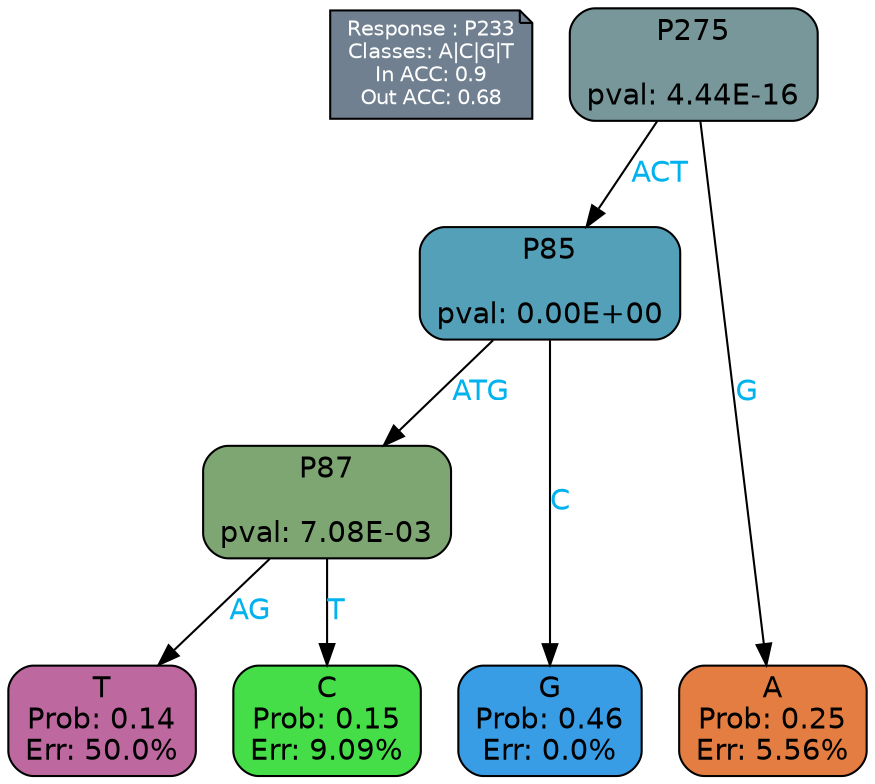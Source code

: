 digraph Tree {
node [shape=box, style="filled, rounded", color="black", fontname=helvetica] ;
graph [ranksep=equally, splines=polylines, bgcolor=transparent, dpi=600] ;
edge [fontname=helvetica] ;
LEGEND [label="Response : P233
Classes: A|C|G|T
In ACC: 0.9
Out ACC: 0.68
",shape=note,align=left,style=filled,fillcolor="slategray",fontcolor="white",fontsize=10];1 [label="P275

pval: 4.44E-16", fillcolor="#78979a"] ;
2 [label="P85

pval: 0.00E+00", fillcolor="#54a0b8"] ;
3 [label="P87

pval: 7.08E-03", fillcolor="#7ea672"] ;
4 [label="T
Prob: 0.14
Err: 50.0%", fillcolor="#bd69a0"] ;
5 [label="C
Prob: 0.15
Err: 9.09%", fillcolor="#45de48"] ;
6 [label="G
Prob: 0.46
Err: 0.0%", fillcolor="#399de5"] ;
7 [label="A
Prob: 0.25
Err: 5.56%", fillcolor="#e47d42"] ;
1 -> 2 [label="ACT",fontcolor=deepskyblue2] ;
1 -> 7 [label="G",fontcolor=deepskyblue2] ;
2 -> 3 [label="ATG",fontcolor=deepskyblue2] ;
2 -> 6 [label="C",fontcolor=deepskyblue2] ;
3 -> 4 [label="AG",fontcolor=deepskyblue2] ;
3 -> 5 [label="T",fontcolor=deepskyblue2] ;
{rank = same; 4;5;6;7;}{rank = same; LEGEND;1;}}